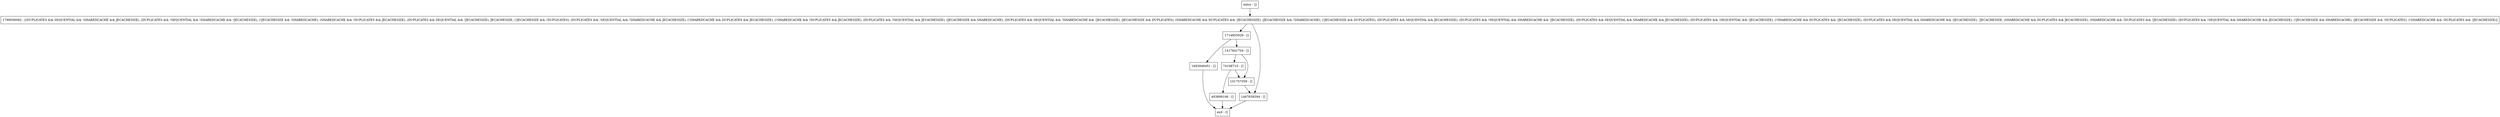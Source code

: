 digraph finishAdditionOfSharedCacheEnv {
node [shape=record];
entry [label="entry - []"];
exit [label="exit - []"];
1417841704 [label="1417841704 - []"];
74198715 [label="74198715 - []"];
1799056082 [label="1799056082 - [(DUPLICATES && SEQUENTIAL && !SHAREDCACHE && JECACHESIZE), (DUPLICATES && !SEQUENTIAL && !SHAREDCACHE && !JECACHESIZE), (!JECACHESIZE && !SHAREDCACHE), (SHAREDCACHE && !DUPLICATES && JECACHESIZE), (DUPLICATES && SEQUENTIAL && !JECACHESIZE), JECACHESIZE, (!JECACHESIZE && !DUPLICATES), (DUPLICATES && !SEQUENTIAL && !SHAREDCACHE && JECACHESIZE), (!SHAREDCACHE && DUPLICATES && JECACHESIZE), (!SHAREDCACHE && !DUPLICATES && JECACHESIZE), (DUPLICATES && !SEQUENTIAL && JECACHESIZE), (JECACHESIZE && SHAREDCACHE), (DUPLICATES && SEQUENTIAL && !SHAREDCACHE && !JECACHESIZE), (JECACHESIZE && DUPLICATES), (SHAREDCACHE && DUPLICATES && !JECACHESIZE), (JECACHESIZE && !SHAREDCACHE), (!JECACHESIZE && DUPLICATES), (DUPLICATES && SEQUENTIAL && JECACHESIZE), (DUPLICATES && !SEQUENTIAL && SHAREDCACHE && !JECACHESIZE), (DUPLICATES && SEQUENTIAL && SHAREDCACHE && JECACHESIZE), (DUPLICATES && !SEQUENTIAL && !JECACHESIZE), (!SHAREDCACHE && DUPLICATES && !JECACHESIZE), (DUPLICATES && SEQUENTIAL && SHAREDCACHE && !JECACHESIZE), !JECACHESIZE, (SHAREDCACHE && DUPLICATES && JECACHESIZE), (SHAREDCACHE && !DUPLICATES && !JECACHESIZE), (DUPLICATES && !SEQUENTIAL && SHAREDCACHE && JECACHESIZE), (!JECACHESIZE && SHAREDCACHE), (JECACHESIZE && !DUPLICATES), (!SHAREDCACHE && !DUPLICATES && !JECACHESIZE)]"];
1683949451 [label="1683949451 - []"];
403899106 [label="403899106 - []"];
1714855629 [label="1714855629 - []"];
1467658394 [label="1467658394 - []"];
101757059 [label="101757059 - []"];
entry;
exit;
entry -> 1799056082;
1417841704 -> 74198715;
1417841704 -> 101757059;
74198715 -> 403899106;
74198715 -> 101757059;
1799056082 -> 1714855629;
1799056082 -> 1467658394;
1683949451 -> exit;
403899106 -> exit;
1714855629 -> 1417841704;
1714855629 -> 1683949451;
1467658394 -> exit;
101757059 -> 1467658394;
}
